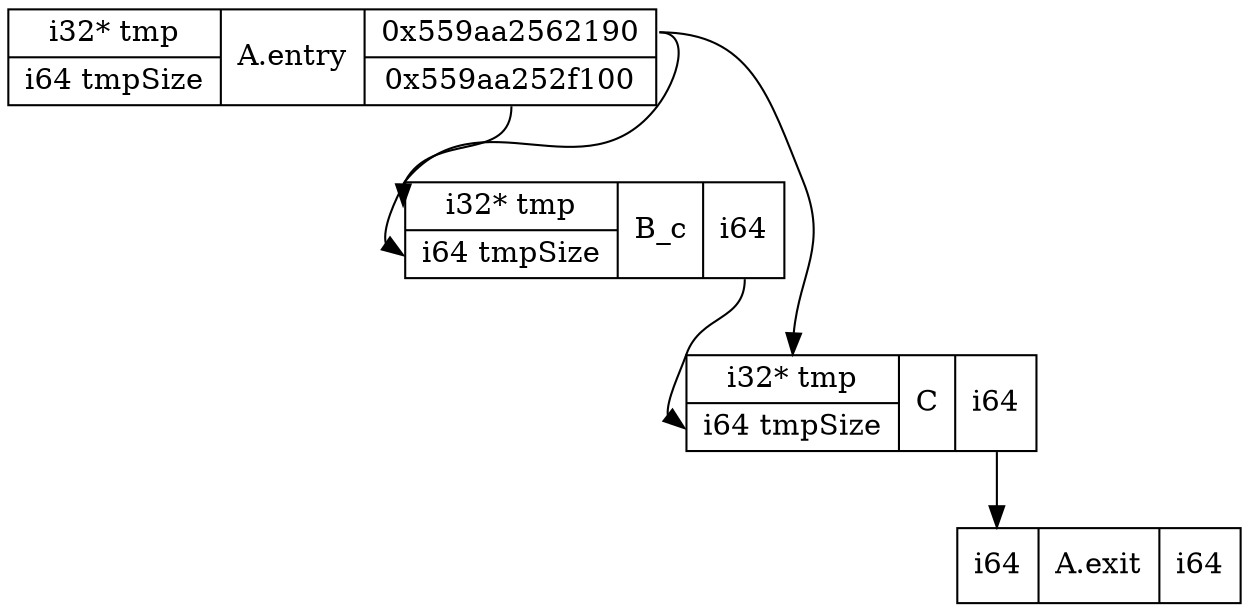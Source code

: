 digraph structs {
	node [shape=record];
	"A.entry" [label="{<i0>i32* tmp|<i1>i64 tmpSize}|A.entry|{<o0>0x559aa2562190|<o1>0x559aa252f100}"];
	"B_c" [label="{<i0>i32* tmp|<i1>i64 tmpSize}|B_c|{<o0>i64}"];
	"A.exit" [label="{<i0>i64}|A.exit|{<o0>i64}"];
	"C" [label="{<i0>i32* tmp|<i1>i64 tmpSize}|C|{<o0>i64}"];

	"C" -> "A.exit" [tailport=o0, headport=i0, ];
	"B_c" -> "C" [tailport=o0, headport=i1, ];
	"A.entry" -> "B_c" [tailport=o1, headport=i1, ];
	"A.entry" -> "B_c" [tailport=o0, headport=i0, ];
	"A.entry" -> "C" [tailport=o0, headport=i0, ];
}
